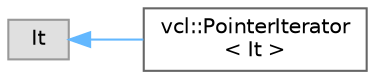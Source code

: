 digraph "Graphical Class Hierarchy"
{
 // LATEX_PDF_SIZE
  bgcolor="transparent";
  edge [fontname=Helvetica,fontsize=10,labelfontname=Helvetica,labelfontsize=10];
  node [fontname=Helvetica,fontsize=10,shape=box,height=0.2,width=0.4];
  rankdir="LR";
  Node0 [label="It",height=0.2,width=0.4,color="grey60", fillcolor="#E0E0E0", style="filled",tooltip=" "];
  Node0 -> Node1 [dir="back",color="steelblue1",style="solid"];
  Node1 [label="vcl::PointerIterator\l\< It \>",height=0.2,width=0.4,color="grey40", fillcolor="white", style="filled",URL="$classvcl_1_1PointerIterator.html",tooltip="The PointerIterator class is an utility iterator wrapper that allows to create, starting from an iter..."];
}
